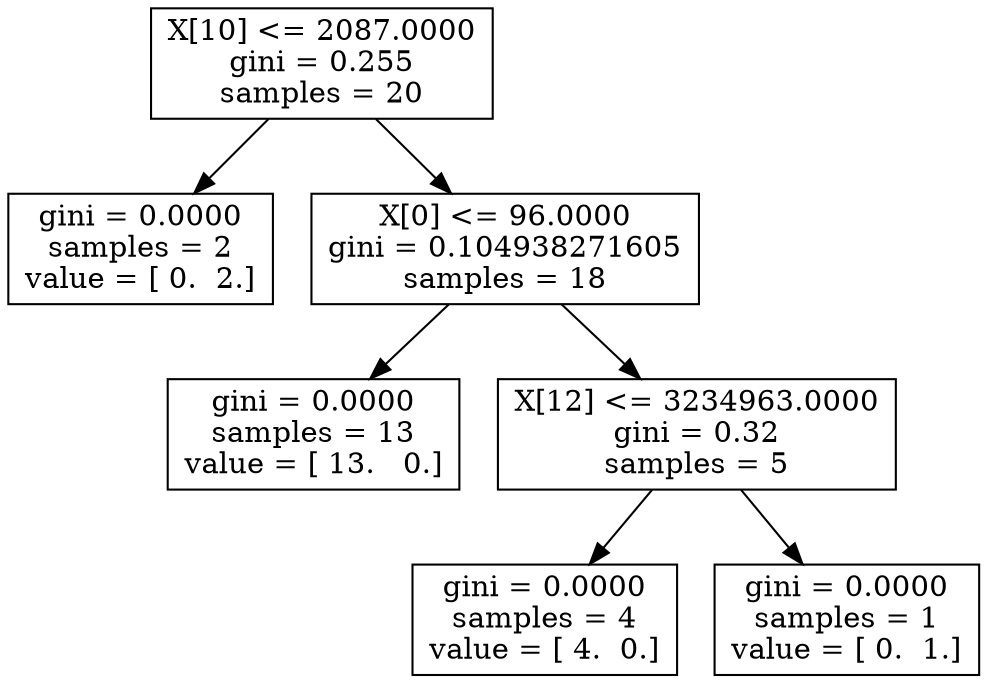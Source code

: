 digraph Tree {
0 [label="X[10] <= 2087.0000\ngini = 0.255\nsamples = 20", shape="box"] ;
1 [label="gini = 0.0000\nsamples = 2\nvalue = [ 0.  2.]", shape="box"] ;
0 -> 1 ;
2 [label="X[0] <= 96.0000\ngini = 0.104938271605\nsamples = 18", shape="box"] ;
0 -> 2 ;
3 [label="gini = 0.0000\nsamples = 13\nvalue = [ 13.   0.]", shape="box"] ;
2 -> 3 ;
4 [label="X[12] <= 3234963.0000\ngini = 0.32\nsamples = 5", shape="box"] ;
2 -> 4 ;
5 [label="gini = 0.0000\nsamples = 4\nvalue = [ 4.  0.]", shape="box"] ;
4 -> 5 ;
6 [label="gini = 0.0000\nsamples = 1\nvalue = [ 0.  1.]", shape="box"] ;
4 -> 6 ;
}